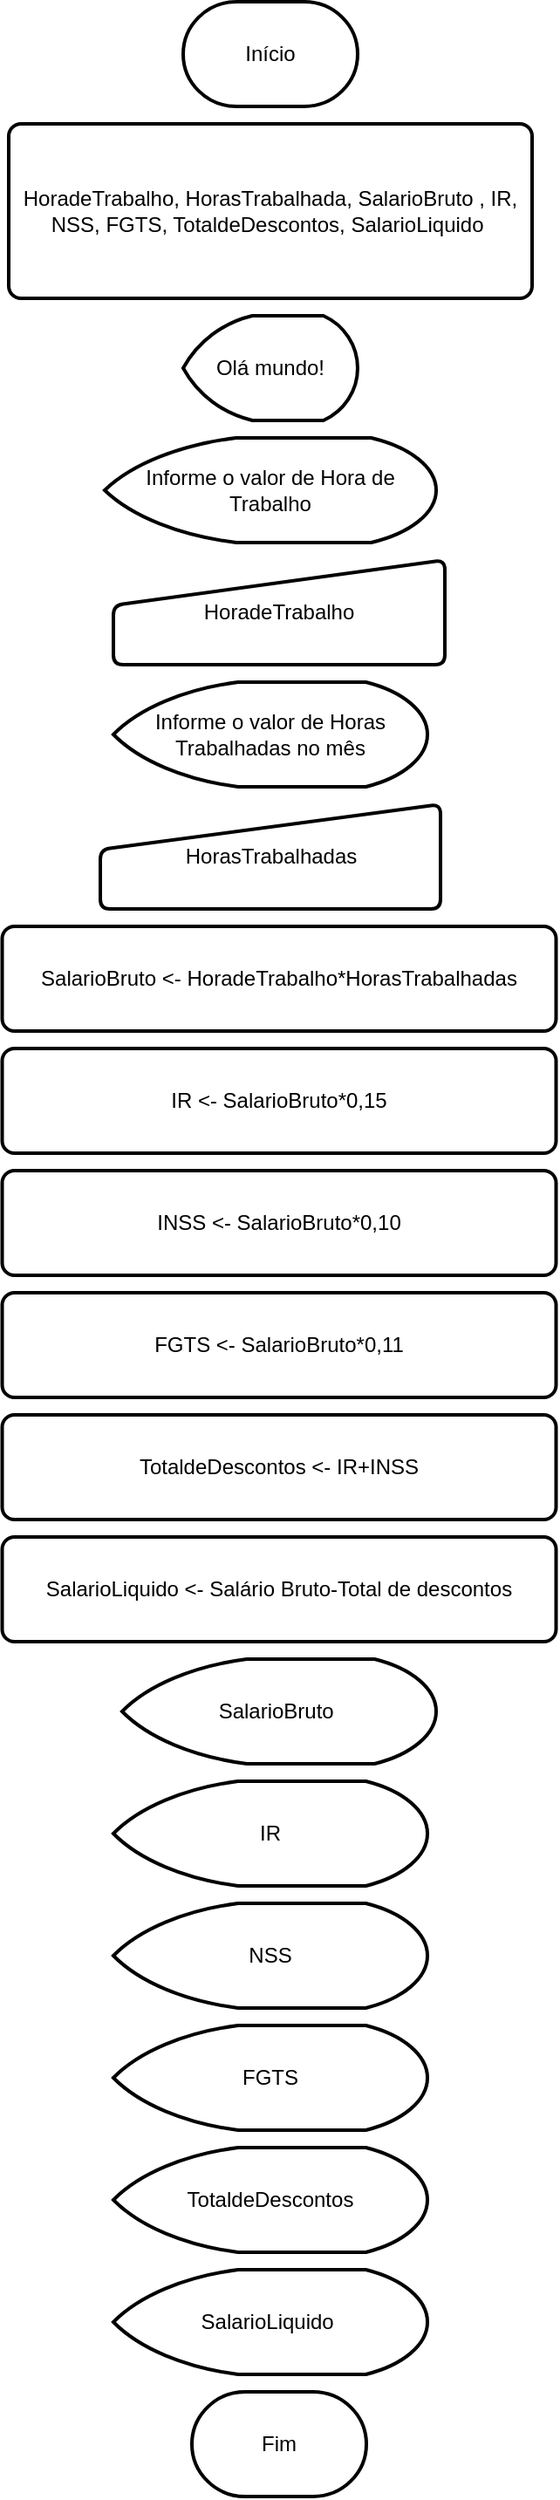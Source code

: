 <mxfile version="24.7.5">
  <diagram name="Página-1" id="r2H21puFCstjgXxJu4hi">
    <mxGraphModel dx="1035" dy="1795" grid="1" gridSize="10" guides="1" tooltips="1" connect="1" arrows="1" fold="1" page="1" pageScale="1" pageWidth="827" pageHeight="1169" math="0" shadow="0">
      <root>
        <mxCell id="0" />
        <mxCell id="1" parent="0" />
        <mxCell id="Vd7hiRlCTVyiGkZTE5I--5" value="HoradeTrabalho,&amp;nbsp;HorasTrabalhada, SalarioBruto , IR, NSS, FGTS, TotaldeDescontos, SalarioLiquido&amp;nbsp;" style="rounded=1;whiteSpace=wrap;html=1;absoluteArcSize=1;arcSize=14;strokeWidth=2;align=center;" vertex="1" parent="1">
          <mxGeometry x="280" y="-110" width="300" height="100" as="geometry" />
        </mxCell>
        <mxCell id="Vd7hiRlCTVyiGkZTE5I--7" value="HoradeTrabalho" style="html=1;strokeWidth=2;shape=manualInput;whiteSpace=wrap;rounded=1;size=26;arcSize=11;" vertex="1" parent="1">
          <mxGeometry x="340" y="140" width="190" height="60" as="geometry" />
        </mxCell>
        <mxCell id="Vd7hiRlCTVyiGkZTE5I--8" value="Olá mundo!" style="strokeWidth=2;html=1;shape=mxgraph.flowchart.display;whiteSpace=wrap;spacing=2;" vertex="1" parent="1">
          <mxGeometry x="380" width="100" height="60" as="geometry" />
        </mxCell>
        <mxCell id="Vd7hiRlCTVyiGkZTE5I--9" value="Início" style="strokeWidth=2;html=1;shape=mxgraph.flowchart.terminator;whiteSpace=wrap;" vertex="1" parent="1">
          <mxGeometry x="380" y="-180" width="100" height="60" as="geometry" />
        </mxCell>
        <mxCell id="Vd7hiRlCTVyiGkZTE5I--10" value="Informe o valor de Hora de Trabalho" style="strokeWidth=2;html=1;shape=mxgraph.flowchart.display;whiteSpace=wrap;spacing=2;" vertex="1" parent="1">
          <mxGeometry x="335" y="70" width="190" height="60" as="geometry" />
        </mxCell>
        <mxCell id="Vd7hiRlCTVyiGkZTE5I--11" value="HorasTrabalhadas" style="html=1;strokeWidth=2;shape=manualInput;whiteSpace=wrap;rounded=1;size=26;arcSize=11;" vertex="1" parent="1">
          <mxGeometry x="332.5" y="280" width="195" height="60" as="geometry" />
        </mxCell>
        <mxCell id="Vd7hiRlCTVyiGkZTE5I--12" value="Informe o valor de Horas Trabalhadas no mês" style="strokeWidth=2;html=1;shape=mxgraph.flowchart.display;whiteSpace=wrap;spacing=2;" vertex="1" parent="1">
          <mxGeometry x="340" y="210" width="180" height="60" as="geometry" />
        </mxCell>
        <mxCell id="Vd7hiRlCTVyiGkZTE5I--13" value="SalarioBruto &lt;- HoradeTrabalho*HorasTrabalhadas" style="rounded=1;whiteSpace=wrap;html=1;absoluteArcSize=1;arcSize=14;strokeWidth=2;" vertex="1" parent="1">
          <mxGeometry x="276.25" y="350" width="317.5" height="60" as="geometry" />
        </mxCell>
        <mxCell id="Vd7hiRlCTVyiGkZTE5I--15" value="IR &lt;- SalarioBruto*0,15" style="rounded=1;whiteSpace=wrap;html=1;absoluteArcSize=1;arcSize=14;strokeWidth=2;" vertex="1" parent="1">
          <mxGeometry x="276.25" y="420" width="317.5" height="60" as="geometry" />
        </mxCell>
        <mxCell id="Vd7hiRlCTVyiGkZTE5I--16" value="INSS &lt;- SalarioBruto*0,10" style="rounded=1;whiteSpace=wrap;html=1;absoluteArcSize=1;arcSize=14;strokeWidth=2;" vertex="1" parent="1">
          <mxGeometry x="276.25" y="490" width="317.5" height="60" as="geometry" />
        </mxCell>
        <mxCell id="Vd7hiRlCTVyiGkZTE5I--17" value="FGTS &lt;- SalarioBruto*0,11" style="rounded=1;whiteSpace=wrap;html=1;absoluteArcSize=1;arcSize=14;strokeWidth=2;" vertex="1" parent="1">
          <mxGeometry x="276.25" y="560" width="317.5" height="60" as="geometry" />
        </mxCell>
        <mxCell id="Vd7hiRlCTVyiGkZTE5I--18" value="TotaldeDescontos &lt;- IR+INSS" style="rounded=1;whiteSpace=wrap;html=1;absoluteArcSize=1;arcSize=14;strokeWidth=2;" vertex="1" parent="1">
          <mxGeometry x="276.25" y="630" width="317.5" height="60" as="geometry" />
        </mxCell>
        <mxCell id="Vd7hiRlCTVyiGkZTE5I--19" value="SalarioLiquido &lt;- Salário Bruto-Total de descontos" style="rounded=1;whiteSpace=wrap;html=1;absoluteArcSize=1;arcSize=14;strokeWidth=2;" vertex="1" parent="1">
          <mxGeometry x="276.25" y="700" width="317.5" height="60" as="geometry" />
        </mxCell>
        <mxCell id="Vd7hiRlCTVyiGkZTE5I--23" value="SalarioBruto&amp;nbsp;" style="strokeWidth=2;html=1;shape=mxgraph.flowchart.display;whiteSpace=wrap;spacing=2;" vertex="1" parent="1">
          <mxGeometry x="345" y="770" width="180" height="60" as="geometry" />
        </mxCell>
        <mxCell id="Vd7hiRlCTVyiGkZTE5I--24" value="IR" style="strokeWidth=2;html=1;shape=mxgraph.flowchart.display;whiteSpace=wrap;spacing=2;" vertex="1" parent="1">
          <mxGeometry x="340" y="840" width="180" height="60" as="geometry" />
        </mxCell>
        <mxCell id="Vd7hiRlCTVyiGkZTE5I--25" value="NSS" style="strokeWidth=2;html=1;shape=mxgraph.flowchart.display;whiteSpace=wrap;spacing=2;" vertex="1" parent="1">
          <mxGeometry x="340" y="910" width="180" height="60" as="geometry" />
        </mxCell>
        <mxCell id="Vd7hiRlCTVyiGkZTE5I--26" value="FGTS" style="strokeWidth=2;html=1;shape=mxgraph.flowchart.display;whiteSpace=wrap;spacing=2;" vertex="1" parent="1">
          <mxGeometry x="340" y="980" width="180" height="60" as="geometry" />
        </mxCell>
        <mxCell id="Vd7hiRlCTVyiGkZTE5I--27" value="TotaldeDescontos" style="strokeWidth=2;html=1;shape=mxgraph.flowchart.display;whiteSpace=wrap;spacing=2;" vertex="1" parent="1">
          <mxGeometry x="340" y="1050" width="180" height="60" as="geometry" />
        </mxCell>
        <mxCell id="Vd7hiRlCTVyiGkZTE5I--28" value="SalarioLiquido&amp;nbsp;" style="strokeWidth=2;html=1;shape=mxgraph.flowchart.display;whiteSpace=wrap;spacing=2;" vertex="1" parent="1">
          <mxGeometry x="340" y="1120" width="180" height="60" as="geometry" />
        </mxCell>
        <mxCell id="Vd7hiRlCTVyiGkZTE5I--29" value="Fim" style="strokeWidth=2;html=1;shape=mxgraph.flowchart.terminator;whiteSpace=wrap;" vertex="1" parent="1">
          <mxGeometry x="385" y="1190" width="100" height="60" as="geometry" />
        </mxCell>
      </root>
    </mxGraphModel>
  </diagram>
</mxfile>
